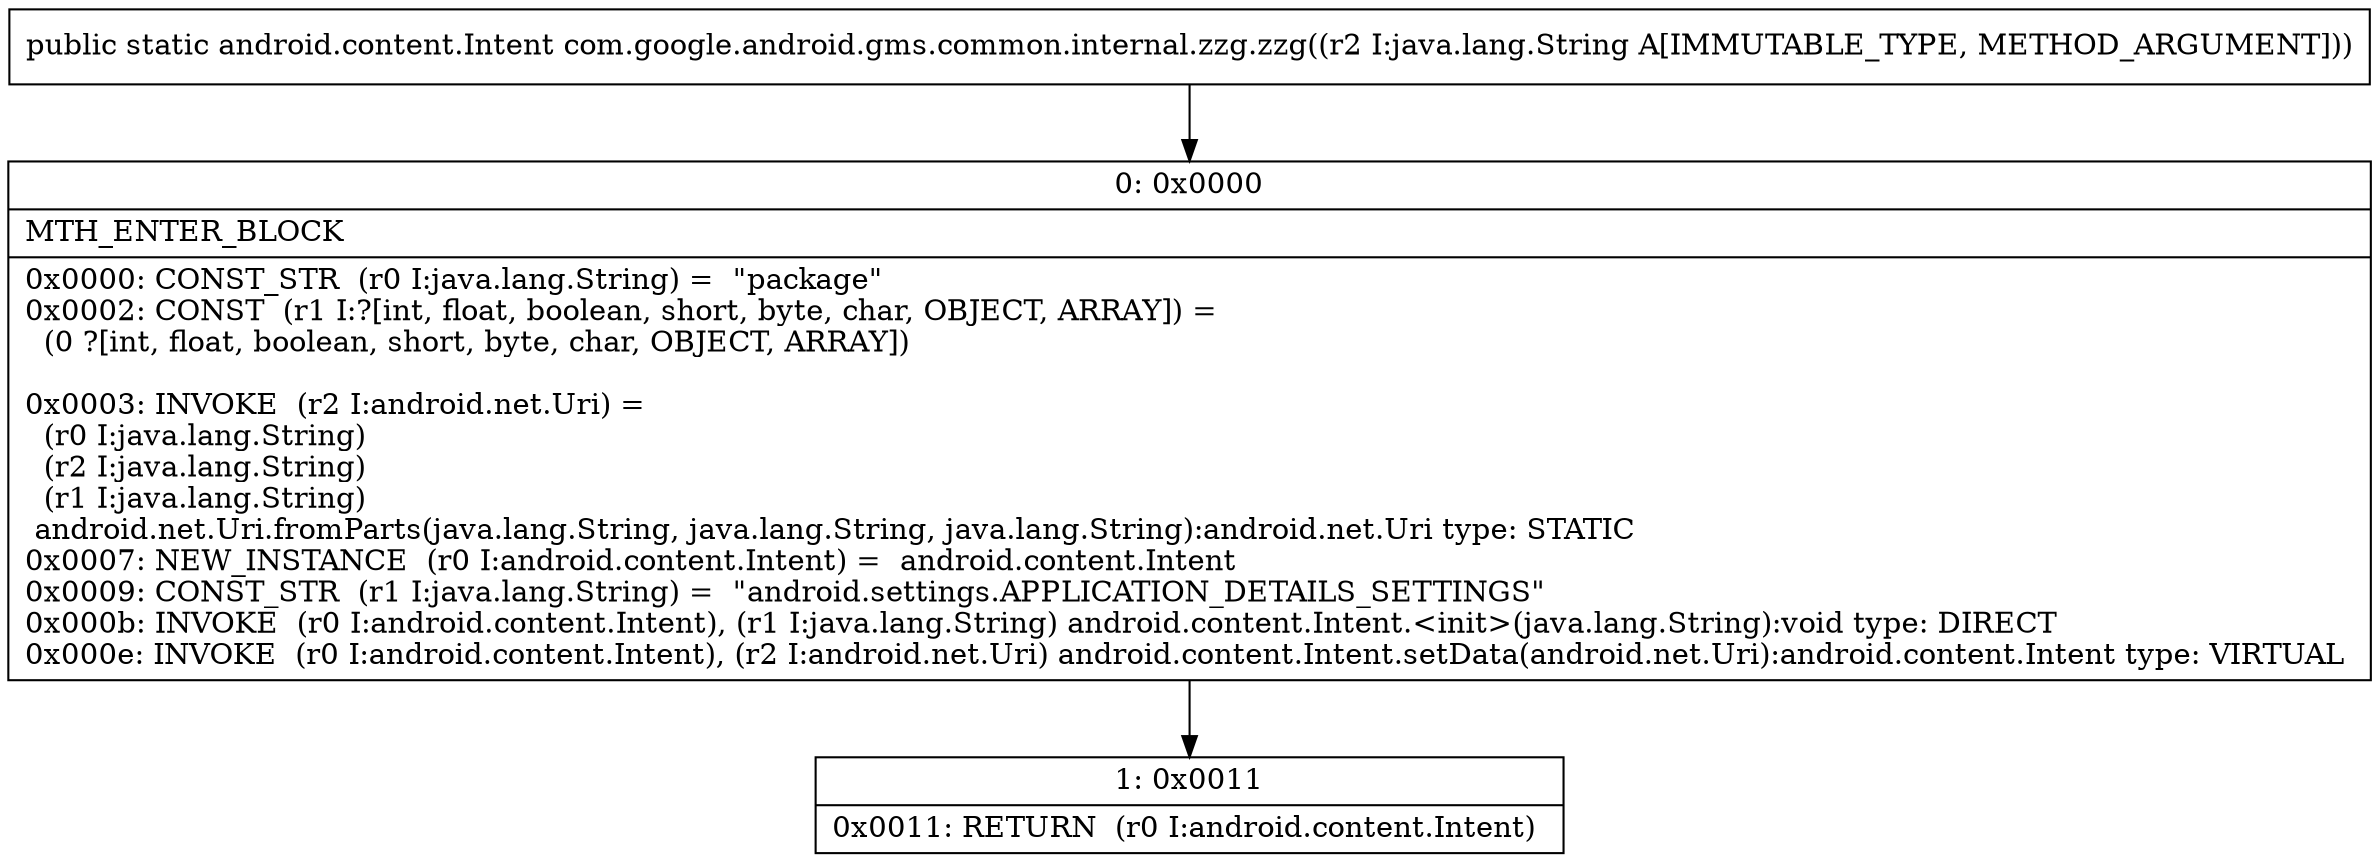 digraph "CFG forcom.google.android.gms.common.internal.zzg.zzg(Ljava\/lang\/String;)Landroid\/content\/Intent;" {
Node_0 [shape=record,label="{0\:\ 0x0000|MTH_ENTER_BLOCK\l|0x0000: CONST_STR  (r0 I:java.lang.String) =  \"package\" \l0x0002: CONST  (r1 I:?[int, float, boolean, short, byte, char, OBJECT, ARRAY]) = \l  (0 ?[int, float, boolean, short, byte, char, OBJECT, ARRAY])\l \l0x0003: INVOKE  (r2 I:android.net.Uri) = \l  (r0 I:java.lang.String)\l  (r2 I:java.lang.String)\l  (r1 I:java.lang.String)\l android.net.Uri.fromParts(java.lang.String, java.lang.String, java.lang.String):android.net.Uri type: STATIC \l0x0007: NEW_INSTANCE  (r0 I:android.content.Intent) =  android.content.Intent \l0x0009: CONST_STR  (r1 I:java.lang.String) =  \"android.settings.APPLICATION_DETAILS_SETTINGS\" \l0x000b: INVOKE  (r0 I:android.content.Intent), (r1 I:java.lang.String) android.content.Intent.\<init\>(java.lang.String):void type: DIRECT \l0x000e: INVOKE  (r0 I:android.content.Intent), (r2 I:android.net.Uri) android.content.Intent.setData(android.net.Uri):android.content.Intent type: VIRTUAL \l}"];
Node_1 [shape=record,label="{1\:\ 0x0011|0x0011: RETURN  (r0 I:android.content.Intent) \l}"];
MethodNode[shape=record,label="{public static android.content.Intent com.google.android.gms.common.internal.zzg.zzg((r2 I:java.lang.String A[IMMUTABLE_TYPE, METHOD_ARGUMENT])) }"];
MethodNode -> Node_0;
Node_0 -> Node_1;
}

